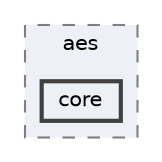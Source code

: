 digraph "core"
{
 // LATEX_PDF_SIZE
  bgcolor="transparent";
  edge [fontname=Helvetica,fontsize=10,labelfontname=Helvetica,labelfontsize=10];
  node [fontname=Helvetica,fontsize=10,shape=box,height=0.2,width=0.4];
  compound=true
  subgraph clusterdir_6593be8ea212a9ae871d336631da2c87 {
    graph [ bgcolor="#edf0f7", pencolor="grey50", label="aes", fontname=Helvetica,fontsize=10 style="filled,dashed", URL="dir_6593be8ea212a9ae871d336631da2c87.html",tooltip=""]
  dir_32119253bbe02203f6358b53a31315b3 [label="core", fillcolor="#edf0f7", color="grey25", style="filled,bold", URL="dir_32119253bbe02203f6358b53a31315b3.html",tooltip=""];
  }
}
